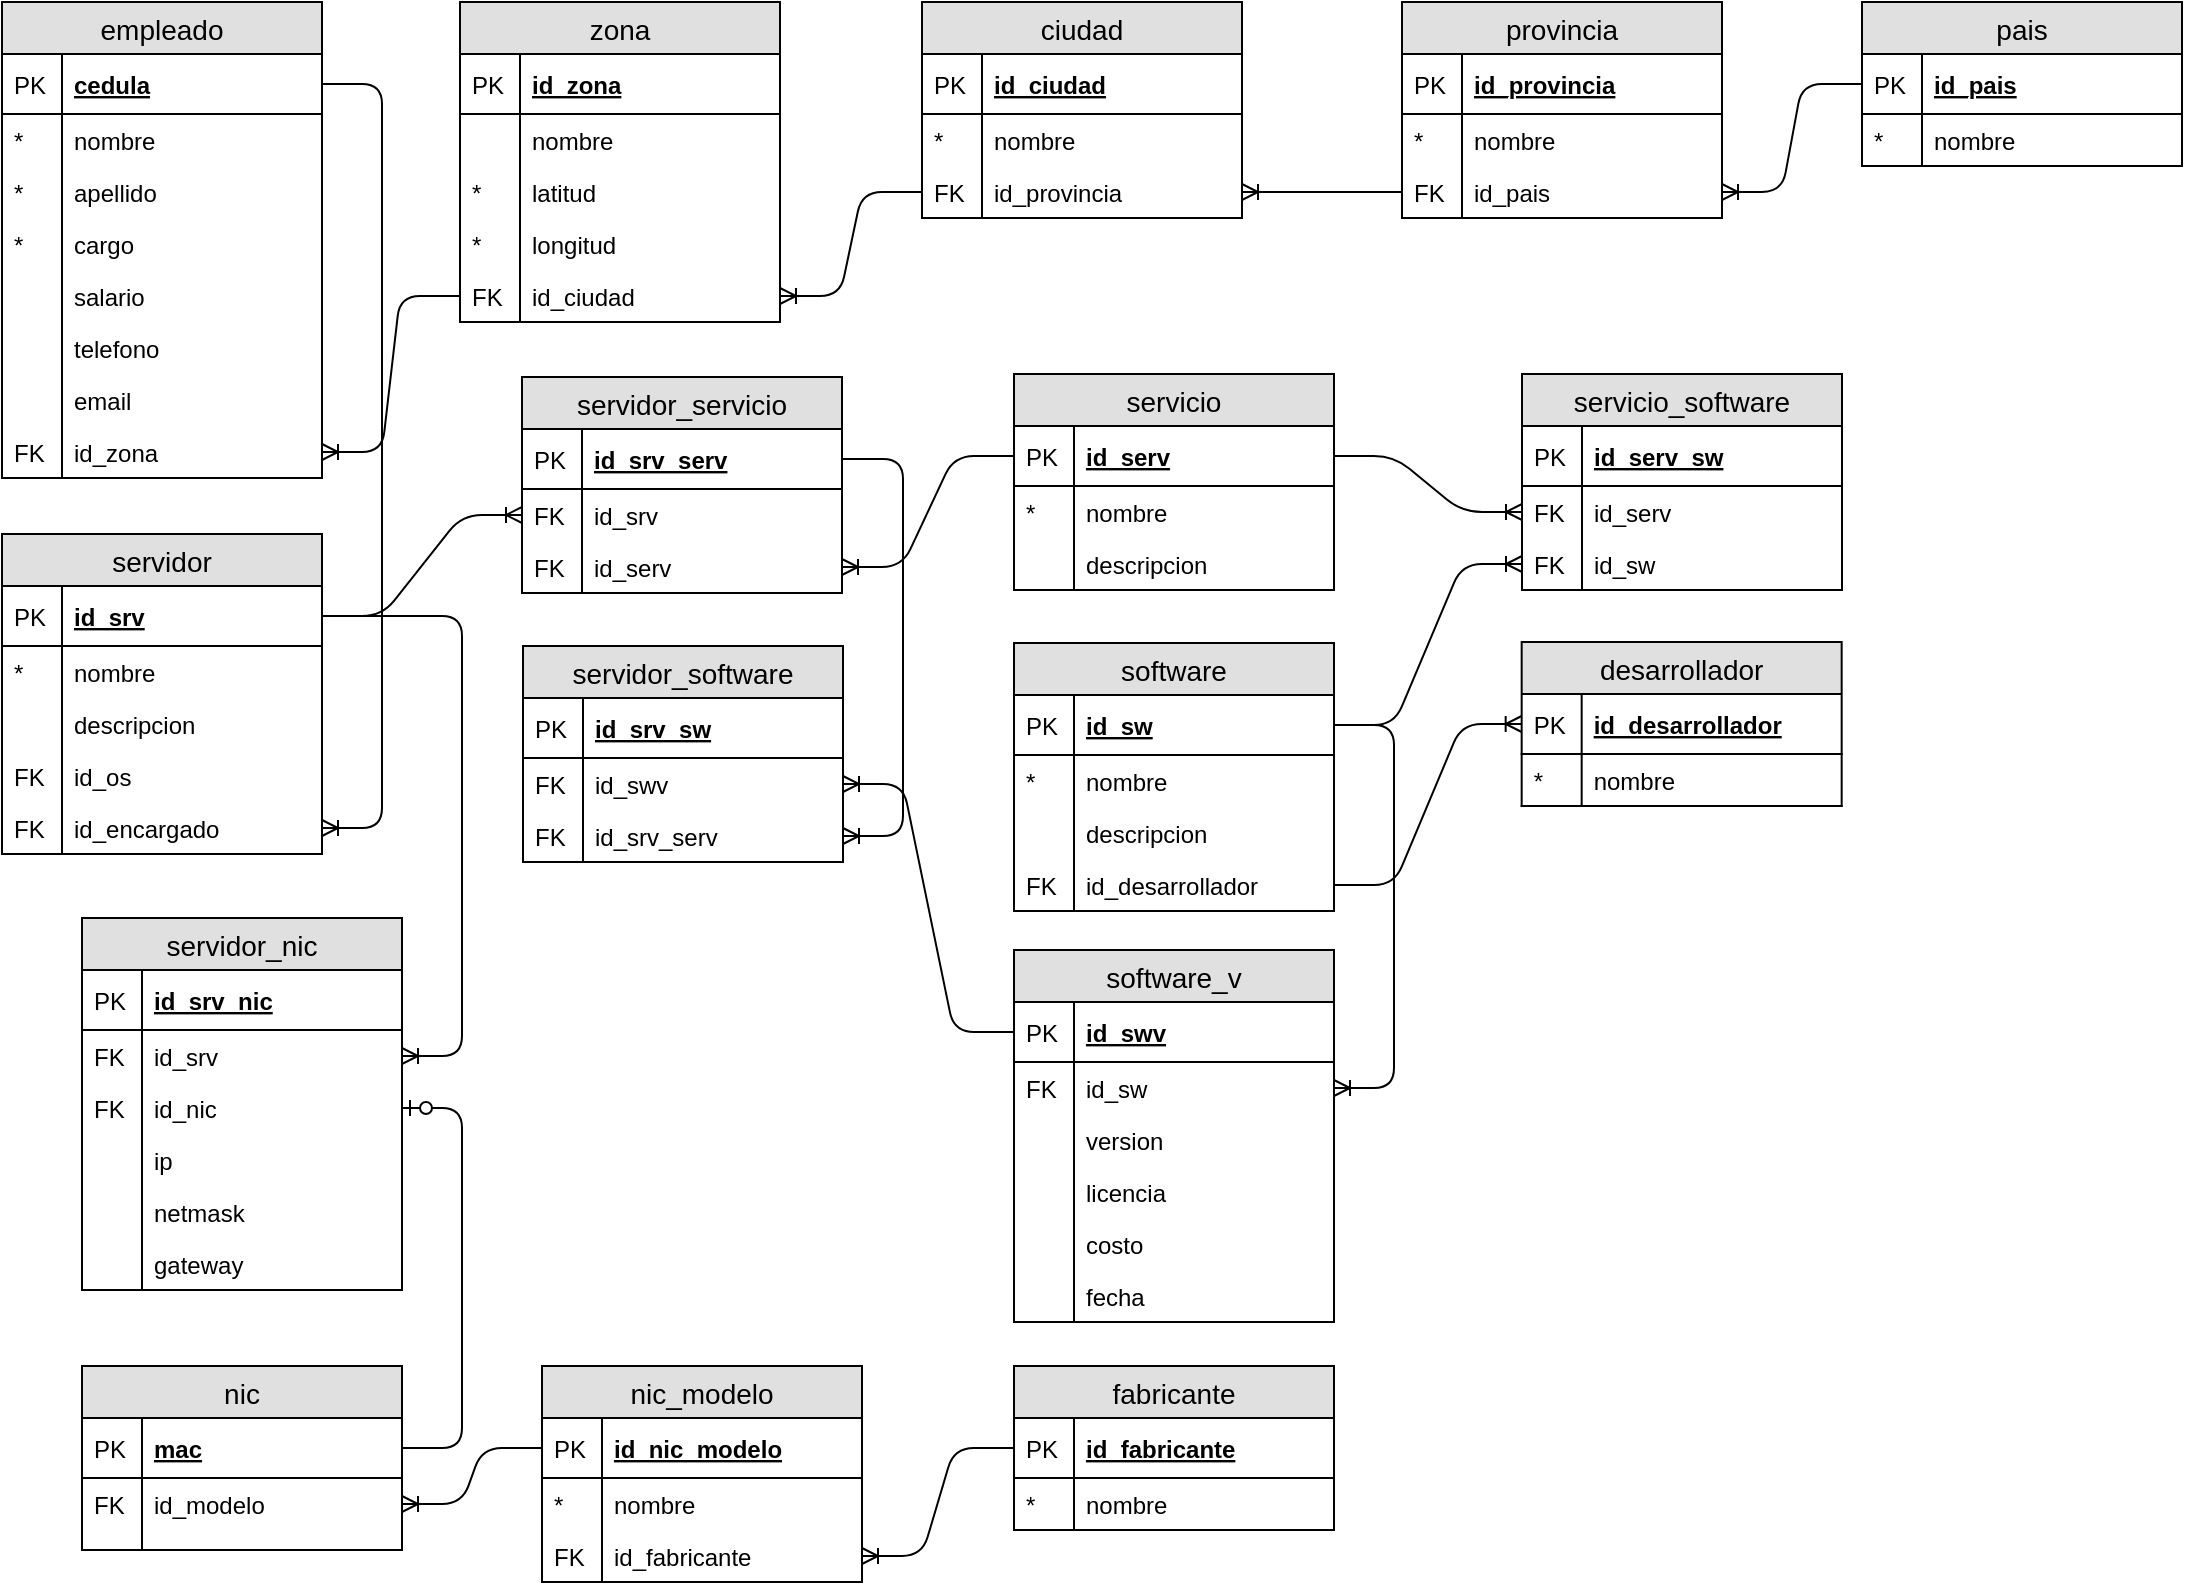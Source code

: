<mxfile version="11.1.4" type="device"><diagram id="bOvaEUz257MbcAcLLlfM" name="Page-1"><mxGraphModel dx="1185" dy="583" grid="1" gridSize="10" guides="1" tooltips="1" connect="1" arrows="1" fold="1" page="1" pageScale="1" pageWidth="850" pageHeight="1100" math="0" shadow="0"><root><mxCell id="0"/><mxCell id="1" parent="0"/><mxCell id="1N0pj-BwowtR921L6yn5-1" value="empleado" style="swimlane;fontStyle=0;childLayout=stackLayout;horizontal=1;startSize=26;fillColor=#e0e0e0;horizontalStack=0;resizeParent=1;resizeParentMax=0;resizeLast=0;collapsible=1;marginBottom=0;swimlaneFillColor=#ffffff;align=center;fontSize=14;" vertex="1" parent="1"><mxGeometry x="50" y="32" width="160" height="238" as="geometry"/></mxCell><mxCell id="1N0pj-BwowtR921L6yn5-2" value="cedula" style="shape=partialRectangle;top=0;left=0;right=0;bottom=1;align=left;verticalAlign=middle;fillColor=none;spacingLeft=34;spacingRight=4;overflow=hidden;rotatable=0;points=[[0,0.5],[1,0.5]];portConstraint=eastwest;dropTarget=0;fontStyle=5;fontSize=12;" vertex="1" parent="1N0pj-BwowtR921L6yn5-1"><mxGeometry y="26" width="160" height="30" as="geometry"/></mxCell><mxCell id="1N0pj-BwowtR921L6yn5-3" value="PK" style="shape=partialRectangle;top=0;left=0;bottom=0;fillColor=none;align=left;verticalAlign=middle;spacingLeft=4;spacingRight=4;overflow=hidden;rotatable=0;points=[];portConstraint=eastwest;part=1;fontSize=12;" vertex="1" connectable="0" parent="1N0pj-BwowtR921L6yn5-2"><mxGeometry width="30" height="30" as="geometry"/></mxCell><mxCell id="1N0pj-BwowtR921L6yn5-4" value="nombre" style="shape=partialRectangle;top=0;left=0;right=0;bottom=0;align=left;verticalAlign=top;fillColor=none;spacingLeft=34;spacingRight=4;overflow=hidden;rotatable=0;points=[[0,0.5],[1,0.5]];portConstraint=eastwest;dropTarget=0;fontSize=12;" vertex="1" parent="1N0pj-BwowtR921L6yn5-1"><mxGeometry y="56" width="160" height="26" as="geometry"/></mxCell><mxCell id="1N0pj-BwowtR921L6yn5-5" value="*" style="shape=partialRectangle;top=0;left=0;bottom=0;fillColor=none;align=left;verticalAlign=top;spacingLeft=4;spacingRight=4;overflow=hidden;rotatable=0;points=[];portConstraint=eastwest;part=1;fontSize=12;" vertex="1" connectable="0" parent="1N0pj-BwowtR921L6yn5-4"><mxGeometry width="30" height="26" as="geometry"/></mxCell><mxCell id="1N0pj-BwowtR921L6yn5-6" value="apellido" style="shape=partialRectangle;top=0;left=0;right=0;bottom=0;align=left;verticalAlign=top;fillColor=none;spacingLeft=34;spacingRight=4;overflow=hidden;rotatable=0;points=[[0,0.5],[1,0.5]];portConstraint=eastwest;dropTarget=0;fontSize=12;" vertex="1" parent="1N0pj-BwowtR921L6yn5-1"><mxGeometry y="82" width="160" height="26" as="geometry"/></mxCell><mxCell id="1N0pj-BwowtR921L6yn5-7" value="*" style="shape=partialRectangle;top=0;left=0;bottom=0;fillColor=none;align=left;verticalAlign=top;spacingLeft=4;spacingRight=4;overflow=hidden;rotatable=0;points=[];portConstraint=eastwest;part=1;fontSize=12;" vertex="1" connectable="0" parent="1N0pj-BwowtR921L6yn5-6"><mxGeometry width="30" height="26" as="geometry"/></mxCell><mxCell id="1N0pj-BwowtR921L6yn5-8" value="cargo" style="shape=partialRectangle;top=0;left=0;right=0;bottom=0;align=left;verticalAlign=top;fillColor=none;spacingLeft=34;spacingRight=4;overflow=hidden;rotatable=0;points=[[0,0.5],[1,0.5]];portConstraint=eastwest;dropTarget=0;fontSize=12;" vertex="1" parent="1N0pj-BwowtR921L6yn5-1"><mxGeometry y="108" width="160" height="26" as="geometry"/></mxCell><mxCell id="1N0pj-BwowtR921L6yn5-9" value="*" style="shape=partialRectangle;top=0;left=0;bottom=0;fillColor=none;align=left;verticalAlign=top;spacingLeft=4;spacingRight=4;overflow=hidden;rotatable=0;points=[];portConstraint=eastwest;part=1;fontSize=12;" vertex="1" connectable="0" parent="1N0pj-BwowtR921L6yn5-8"><mxGeometry width="30" height="26" as="geometry"/></mxCell><mxCell id="1N0pj-BwowtR921L6yn5-21" value="salario" style="shape=partialRectangle;top=0;left=0;right=0;bottom=0;align=left;verticalAlign=top;fillColor=none;spacingLeft=34;spacingRight=4;overflow=hidden;rotatable=0;points=[[0,0.5],[1,0.5]];portConstraint=eastwest;dropTarget=0;fontSize=12;" vertex="1" parent="1N0pj-BwowtR921L6yn5-1"><mxGeometry y="134" width="160" height="26" as="geometry"/></mxCell><mxCell id="1N0pj-BwowtR921L6yn5-22" value="" style="shape=partialRectangle;top=0;left=0;bottom=0;fillColor=none;align=left;verticalAlign=top;spacingLeft=4;spacingRight=4;overflow=hidden;rotatable=0;points=[];portConstraint=eastwest;part=1;fontSize=12;" vertex="1" connectable="0" parent="1N0pj-BwowtR921L6yn5-21"><mxGeometry width="30" height="26" as="geometry"/></mxCell><mxCell id="1N0pj-BwowtR921L6yn5-235" value="telefono" style="shape=partialRectangle;top=0;left=0;right=0;bottom=0;align=left;verticalAlign=top;fillColor=none;spacingLeft=34;spacingRight=4;overflow=hidden;rotatable=0;points=[[0,0.5],[1,0.5]];portConstraint=eastwest;dropTarget=0;fontSize=12;" vertex="1" parent="1N0pj-BwowtR921L6yn5-1"><mxGeometry y="160" width="160" height="26" as="geometry"/></mxCell><mxCell id="1N0pj-BwowtR921L6yn5-236" value="" style="shape=partialRectangle;top=0;left=0;bottom=0;fillColor=none;align=left;verticalAlign=top;spacingLeft=4;spacingRight=4;overflow=hidden;rotatable=0;points=[];portConstraint=eastwest;part=1;fontSize=12;" vertex="1" connectable="0" parent="1N0pj-BwowtR921L6yn5-235"><mxGeometry width="30" height="26" as="geometry"/></mxCell><mxCell id="1N0pj-BwowtR921L6yn5-233" value="email" style="shape=partialRectangle;top=0;left=0;right=0;bottom=0;align=left;verticalAlign=top;fillColor=none;spacingLeft=34;spacingRight=4;overflow=hidden;rotatable=0;points=[[0,0.5],[1,0.5]];portConstraint=eastwest;dropTarget=0;fontSize=12;" vertex="1" parent="1N0pj-BwowtR921L6yn5-1"><mxGeometry y="186" width="160" height="26" as="geometry"/></mxCell><mxCell id="1N0pj-BwowtR921L6yn5-234" value="" style="shape=partialRectangle;top=0;left=0;bottom=0;fillColor=none;align=left;verticalAlign=top;spacingLeft=4;spacingRight=4;overflow=hidden;rotatable=0;points=[];portConstraint=eastwest;part=1;fontSize=12;" vertex="1" connectable="0" parent="1N0pj-BwowtR921L6yn5-233"><mxGeometry width="30" height="26" as="geometry"/></mxCell><mxCell id="1N0pj-BwowtR921L6yn5-17" value="id_zona" style="shape=partialRectangle;top=0;left=0;right=0;bottom=1;align=left;verticalAlign=top;fillColor=none;spacingLeft=34;spacingRight=4;overflow=hidden;rotatable=0;points=[[0,0.5],[1,0.5]];portConstraint=eastwest;dropTarget=0;fontSize=12;" vertex="1" parent="1N0pj-BwowtR921L6yn5-1"><mxGeometry y="212" width="160" height="26" as="geometry"/></mxCell><mxCell id="1N0pj-BwowtR921L6yn5-18" value="FK" style="shape=partialRectangle;top=0;left=0;bottom=0;fillColor=none;align=left;verticalAlign=top;spacingLeft=4;spacingRight=4;overflow=hidden;rotatable=0;points=[];portConstraint=eastwest;part=1;fontSize=12;" vertex="1" connectable="0" parent="1N0pj-BwowtR921L6yn5-17"><mxGeometry width="30" height="26" as="geometry"/></mxCell><mxCell id="1N0pj-BwowtR921L6yn5-23" value="zona" style="swimlane;fontStyle=0;childLayout=stackLayout;horizontal=1;startSize=26;fillColor=#e0e0e0;horizontalStack=0;resizeParent=1;resizeParentMax=0;resizeLast=0;collapsible=1;marginBottom=0;swimlaneFillColor=#ffffff;align=center;fontSize=14;" vertex="1" parent="1"><mxGeometry x="279" y="32" width="160" height="160" as="geometry"/></mxCell><mxCell id="1N0pj-BwowtR921L6yn5-24" value="id_zona" style="shape=partialRectangle;top=0;left=0;right=0;bottom=1;align=left;verticalAlign=middle;fillColor=none;spacingLeft=34;spacingRight=4;overflow=hidden;rotatable=0;points=[[0,0.5],[1,0.5]];portConstraint=eastwest;dropTarget=0;fontStyle=5;fontSize=12;" vertex="1" parent="1N0pj-BwowtR921L6yn5-23"><mxGeometry y="26" width="160" height="30" as="geometry"/></mxCell><mxCell id="1N0pj-BwowtR921L6yn5-25" value="PK" style="shape=partialRectangle;top=0;left=0;bottom=0;fillColor=none;align=left;verticalAlign=middle;spacingLeft=4;spacingRight=4;overflow=hidden;rotatable=0;points=[];portConstraint=eastwest;part=1;fontSize=12;" vertex="1" connectable="0" parent="1N0pj-BwowtR921L6yn5-24"><mxGeometry width="30" height="30" as="geometry"/></mxCell><mxCell id="1N0pj-BwowtR921L6yn5-26" value="nombre" style="shape=partialRectangle;top=0;left=0;right=0;bottom=0;align=left;verticalAlign=top;fillColor=none;spacingLeft=34;spacingRight=4;overflow=hidden;rotatable=0;points=[[0,0.5],[1,0.5]];portConstraint=eastwest;dropTarget=0;fontSize=12;" vertex="1" parent="1N0pj-BwowtR921L6yn5-23"><mxGeometry y="56" width="160" height="26" as="geometry"/></mxCell><mxCell id="1N0pj-BwowtR921L6yn5-27" value="" style="shape=partialRectangle;top=0;left=0;bottom=0;fillColor=none;align=left;verticalAlign=top;spacingLeft=4;spacingRight=4;overflow=hidden;rotatable=0;points=[];portConstraint=eastwest;part=1;fontSize=12;" vertex="1" connectable="0" parent="1N0pj-BwowtR921L6yn5-26"><mxGeometry width="30" height="26" as="geometry"/></mxCell><mxCell id="1N0pj-BwowtR921L6yn5-28" value="latitud" style="shape=partialRectangle;top=0;left=0;right=0;bottom=0;align=left;verticalAlign=top;fillColor=none;spacingLeft=34;spacingRight=4;overflow=hidden;rotatable=0;points=[[0,0.5],[1,0.5]];portConstraint=eastwest;dropTarget=0;fontSize=12;" vertex="1" parent="1N0pj-BwowtR921L6yn5-23"><mxGeometry y="82" width="160" height="26" as="geometry"/></mxCell><mxCell id="1N0pj-BwowtR921L6yn5-29" value="*" style="shape=partialRectangle;top=0;left=0;bottom=0;fillColor=none;align=left;verticalAlign=top;spacingLeft=4;spacingRight=4;overflow=hidden;rotatable=0;points=[];portConstraint=eastwest;part=1;fontSize=12;" vertex="1" connectable="0" parent="1N0pj-BwowtR921L6yn5-28"><mxGeometry width="30" height="26" as="geometry"/></mxCell><mxCell id="1N0pj-BwowtR921L6yn5-30" value="longitud" style="shape=partialRectangle;top=0;left=0;right=0;bottom=0;align=left;verticalAlign=top;fillColor=none;spacingLeft=34;spacingRight=4;overflow=hidden;rotatable=0;points=[[0,0.5],[1,0.5]];portConstraint=eastwest;dropTarget=0;fontSize=12;" vertex="1" parent="1N0pj-BwowtR921L6yn5-23"><mxGeometry y="108" width="160" height="26" as="geometry"/></mxCell><mxCell id="1N0pj-BwowtR921L6yn5-31" value="*" style="shape=partialRectangle;top=0;left=0;bottom=0;fillColor=none;align=left;verticalAlign=top;spacingLeft=4;spacingRight=4;overflow=hidden;rotatable=0;points=[];portConstraint=eastwest;part=1;fontSize=12;" vertex="1" connectable="0" parent="1N0pj-BwowtR921L6yn5-30"><mxGeometry width="30" height="26" as="geometry"/></mxCell><mxCell id="1N0pj-BwowtR921L6yn5-34" value="id_ciudad" style="shape=partialRectangle;top=0;left=0;right=0;bottom=1;align=left;verticalAlign=top;fillColor=none;spacingLeft=34;spacingRight=4;overflow=hidden;rotatable=0;points=[[0,0.5],[1,0.5]];portConstraint=eastwest;dropTarget=0;fontSize=12;" vertex="1" parent="1N0pj-BwowtR921L6yn5-23"><mxGeometry y="134" width="160" height="26" as="geometry"/></mxCell><mxCell id="1N0pj-BwowtR921L6yn5-35" value="FK" style="shape=partialRectangle;top=0;left=0;bottom=0;fillColor=none;align=left;verticalAlign=top;spacingLeft=4;spacingRight=4;overflow=hidden;rotatable=0;points=[];portConstraint=eastwest;part=1;fontSize=12;" vertex="1" connectable="0" parent="1N0pj-BwowtR921L6yn5-34"><mxGeometry width="30" height="26" as="geometry"/></mxCell><mxCell id="1N0pj-BwowtR921L6yn5-36" value="ciudad" style="swimlane;fontStyle=0;childLayout=stackLayout;horizontal=1;startSize=26;fillColor=#e0e0e0;horizontalStack=0;resizeParent=1;resizeParentMax=0;resizeLast=0;collapsible=1;marginBottom=0;swimlaneFillColor=#ffffff;align=center;fontSize=14;" vertex="1" parent="1"><mxGeometry x="510" y="32" width="160" height="108" as="geometry"/></mxCell><mxCell id="1N0pj-BwowtR921L6yn5-37" value="id_ciudad" style="shape=partialRectangle;top=0;left=0;right=0;bottom=1;align=left;verticalAlign=middle;fillColor=none;spacingLeft=34;spacingRight=4;overflow=hidden;rotatable=0;points=[[0,0.5],[1,0.5]];portConstraint=eastwest;dropTarget=0;fontStyle=5;fontSize=12;" vertex="1" parent="1N0pj-BwowtR921L6yn5-36"><mxGeometry y="26" width="160" height="30" as="geometry"/></mxCell><mxCell id="1N0pj-BwowtR921L6yn5-38" value="PK" style="shape=partialRectangle;top=0;left=0;bottom=0;fillColor=none;align=left;verticalAlign=middle;spacingLeft=4;spacingRight=4;overflow=hidden;rotatable=0;points=[];portConstraint=eastwest;part=1;fontSize=12;" vertex="1" connectable="0" parent="1N0pj-BwowtR921L6yn5-37"><mxGeometry width="30" height="30" as="geometry"/></mxCell><mxCell id="1N0pj-BwowtR921L6yn5-39" value="nombre" style="shape=partialRectangle;top=0;left=0;right=0;bottom=0;align=left;verticalAlign=top;fillColor=none;spacingLeft=34;spacingRight=4;overflow=hidden;rotatable=0;points=[[0,0.5],[1,0.5]];portConstraint=eastwest;dropTarget=0;fontSize=12;" vertex="1" parent="1N0pj-BwowtR921L6yn5-36"><mxGeometry y="56" width="160" height="26" as="geometry"/></mxCell><mxCell id="1N0pj-BwowtR921L6yn5-40" value="*" style="shape=partialRectangle;top=0;left=0;bottom=0;fillColor=none;align=left;verticalAlign=top;spacingLeft=4;spacingRight=4;overflow=hidden;rotatable=0;points=[];portConstraint=eastwest;part=1;fontSize=12;" vertex="1" connectable="0" parent="1N0pj-BwowtR921L6yn5-39"><mxGeometry width="30" height="26" as="geometry"/></mxCell><mxCell id="1N0pj-BwowtR921L6yn5-45" value="id_provincia" style="shape=partialRectangle;top=0;left=0;right=0;bottom=1;align=left;verticalAlign=top;fillColor=none;spacingLeft=34;spacingRight=4;overflow=hidden;rotatable=0;points=[[0,0.5],[1,0.5]];portConstraint=eastwest;dropTarget=0;fontSize=12;" vertex="1" parent="1N0pj-BwowtR921L6yn5-36"><mxGeometry y="82" width="160" height="26" as="geometry"/></mxCell><mxCell id="1N0pj-BwowtR921L6yn5-46" value="FK" style="shape=partialRectangle;top=0;left=0;bottom=0;fillColor=none;align=left;verticalAlign=top;spacingLeft=4;spacingRight=4;overflow=hidden;rotatable=0;points=[];portConstraint=eastwest;part=1;fontSize=12;" vertex="1" connectable="0" parent="1N0pj-BwowtR921L6yn5-45"><mxGeometry width="30" height="26" as="geometry"/></mxCell><mxCell id="1N0pj-BwowtR921L6yn5-47" value="provincia" style="swimlane;fontStyle=0;childLayout=stackLayout;horizontal=1;startSize=26;fillColor=#e0e0e0;horizontalStack=0;resizeParent=1;resizeParentMax=0;resizeLast=0;collapsible=1;marginBottom=0;swimlaneFillColor=#ffffff;align=center;fontSize=14;" vertex="1" parent="1"><mxGeometry x="750" y="32" width="160" height="108" as="geometry"/></mxCell><mxCell id="1N0pj-BwowtR921L6yn5-48" value="id_provincia" style="shape=partialRectangle;top=0;left=0;right=0;bottom=1;align=left;verticalAlign=middle;fillColor=none;spacingLeft=34;spacingRight=4;overflow=hidden;rotatable=0;points=[[0,0.5],[1,0.5]];portConstraint=eastwest;dropTarget=0;fontStyle=5;fontSize=12;" vertex="1" parent="1N0pj-BwowtR921L6yn5-47"><mxGeometry y="26" width="160" height="30" as="geometry"/></mxCell><mxCell id="1N0pj-BwowtR921L6yn5-49" value="PK" style="shape=partialRectangle;top=0;left=0;bottom=0;fillColor=none;align=left;verticalAlign=middle;spacingLeft=4;spacingRight=4;overflow=hidden;rotatable=0;points=[];portConstraint=eastwest;part=1;fontSize=12;" vertex="1" connectable="0" parent="1N0pj-BwowtR921L6yn5-48"><mxGeometry width="30" height="30" as="geometry"/></mxCell><mxCell id="1N0pj-BwowtR921L6yn5-50" value="nombre" style="shape=partialRectangle;top=0;left=0;right=0;bottom=0;align=left;verticalAlign=top;fillColor=none;spacingLeft=34;spacingRight=4;overflow=hidden;rotatable=0;points=[[0,0.5],[1,0.5]];portConstraint=eastwest;dropTarget=0;fontSize=12;" vertex="1" parent="1N0pj-BwowtR921L6yn5-47"><mxGeometry y="56" width="160" height="26" as="geometry"/></mxCell><mxCell id="1N0pj-BwowtR921L6yn5-51" value="*" style="shape=partialRectangle;top=0;left=0;bottom=0;fillColor=none;align=left;verticalAlign=top;spacingLeft=4;spacingRight=4;overflow=hidden;rotatable=0;points=[];portConstraint=eastwest;part=1;fontSize=12;" vertex="1" connectable="0" parent="1N0pj-BwowtR921L6yn5-50"><mxGeometry width="30" height="26" as="geometry"/></mxCell><mxCell id="1N0pj-BwowtR921L6yn5-52" value="id_pais" style="shape=partialRectangle;top=0;left=0;right=0;bottom=1;align=left;verticalAlign=top;fillColor=none;spacingLeft=34;spacingRight=4;overflow=hidden;rotatable=0;points=[[0,0.5],[1,0.5]];portConstraint=eastwest;dropTarget=0;fontSize=12;" vertex="1" parent="1N0pj-BwowtR921L6yn5-47"><mxGeometry y="82" width="160" height="26" as="geometry"/></mxCell><mxCell id="1N0pj-BwowtR921L6yn5-53" value="FK" style="shape=partialRectangle;top=0;left=0;bottom=0;fillColor=none;align=left;verticalAlign=top;spacingLeft=4;spacingRight=4;overflow=hidden;rotatable=0;points=[];portConstraint=eastwest;part=1;fontSize=12;" vertex="1" connectable="0" parent="1N0pj-BwowtR921L6yn5-52"><mxGeometry width="30" height="26" as="geometry"/></mxCell><mxCell id="1N0pj-BwowtR921L6yn5-54" value="pais" style="swimlane;fontStyle=0;childLayout=stackLayout;horizontal=1;startSize=26;fillColor=#e0e0e0;horizontalStack=0;resizeParent=1;resizeParentMax=0;resizeLast=0;collapsible=1;marginBottom=0;swimlaneFillColor=#ffffff;align=center;fontSize=14;" vertex="1" parent="1"><mxGeometry x="980" y="32" width="160" height="82" as="geometry"/></mxCell><mxCell id="1N0pj-BwowtR921L6yn5-55" value="id_pais" style="shape=partialRectangle;top=0;left=0;right=0;bottom=1;align=left;verticalAlign=middle;fillColor=none;spacingLeft=34;spacingRight=4;overflow=hidden;rotatable=0;points=[[0,0.5],[1,0.5]];portConstraint=eastwest;dropTarget=0;fontStyle=5;fontSize=12;" vertex="1" parent="1N0pj-BwowtR921L6yn5-54"><mxGeometry y="26" width="160" height="30" as="geometry"/></mxCell><mxCell id="1N0pj-BwowtR921L6yn5-56" value="PK" style="shape=partialRectangle;top=0;left=0;bottom=0;fillColor=none;align=left;verticalAlign=middle;spacingLeft=4;spacingRight=4;overflow=hidden;rotatable=0;points=[];portConstraint=eastwest;part=1;fontSize=12;" vertex="1" connectable="0" parent="1N0pj-BwowtR921L6yn5-55"><mxGeometry width="30" height="30" as="geometry"/></mxCell><mxCell id="1N0pj-BwowtR921L6yn5-57" value="nombre" style="shape=partialRectangle;top=0;left=0;right=0;bottom=0;align=left;verticalAlign=top;fillColor=none;spacingLeft=34;spacingRight=4;overflow=hidden;rotatable=0;points=[[0,0.5],[1,0.5]];portConstraint=eastwest;dropTarget=0;fontSize=12;" vertex="1" parent="1N0pj-BwowtR921L6yn5-54"><mxGeometry y="56" width="160" height="26" as="geometry"/></mxCell><mxCell id="1N0pj-BwowtR921L6yn5-58" value="*" style="shape=partialRectangle;top=0;left=0;bottom=0;fillColor=none;align=left;verticalAlign=top;spacingLeft=4;spacingRight=4;overflow=hidden;rotatable=0;points=[];portConstraint=eastwest;part=1;fontSize=12;" vertex="1" connectable="0" parent="1N0pj-BwowtR921L6yn5-57"><mxGeometry width="30" height="26" as="geometry"/></mxCell><mxCell id="1N0pj-BwowtR921L6yn5-61" value="servidor" style="swimlane;fontStyle=0;childLayout=stackLayout;horizontal=1;startSize=26;fillColor=#e0e0e0;horizontalStack=0;resizeParent=1;resizeParentMax=0;resizeLast=0;collapsible=1;marginBottom=0;swimlaneFillColor=#ffffff;align=center;fontSize=14;" vertex="1" parent="1"><mxGeometry x="50" y="298" width="160" height="160" as="geometry"/></mxCell><mxCell id="1N0pj-BwowtR921L6yn5-62" value="id_srv" style="shape=partialRectangle;top=0;left=0;right=0;bottom=1;align=left;verticalAlign=middle;fillColor=none;spacingLeft=34;spacingRight=4;overflow=hidden;rotatable=0;points=[[0,0.5],[1,0.5]];portConstraint=eastwest;dropTarget=0;fontStyle=5;fontSize=12;" vertex="1" parent="1N0pj-BwowtR921L6yn5-61"><mxGeometry y="26" width="160" height="30" as="geometry"/></mxCell><mxCell id="1N0pj-BwowtR921L6yn5-63" value="PK" style="shape=partialRectangle;top=0;left=0;bottom=0;fillColor=none;align=left;verticalAlign=middle;spacingLeft=4;spacingRight=4;overflow=hidden;rotatable=0;points=[];portConstraint=eastwest;part=1;fontSize=12;" vertex="1" connectable="0" parent="1N0pj-BwowtR921L6yn5-62"><mxGeometry width="30" height="30" as="geometry"/></mxCell><mxCell id="1N0pj-BwowtR921L6yn5-64" value="nombre" style="shape=partialRectangle;top=0;left=0;right=0;bottom=0;align=left;verticalAlign=top;fillColor=none;spacingLeft=34;spacingRight=4;overflow=hidden;rotatable=0;points=[[0,0.5],[1,0.5]];portConstraint=eastwest;dropTarget=0;fontSize=12;" vertex="1" parent="1N0pj-BwowtR921L6yn5-61"><mxGeometry y="56" width="160" height="26" as="geometry"/></mxCell><mxCell id="1N0pj-BwowtR921L6yn5-65" value="*" style="shape=partialRectangle;top=0;left=0;bottom=0;fillColor=none;align=left;verticalAlign=top;spacingLeft=4;spacingRight=4;overflow=hidden;rotatable=0;points=[];portConstraint=eastwest;part=1;fontSize=12;" vertex="1" connectable="0" parent="1N0pj-BwowtR921L6yn5-64"><mxGeometry width="30" height="26" as="geometry"/></mxCell><mxCell id="1N0pj-BwowtR921L6yn5-66" value="descripcion" style="shape=partialRectangle;top=0;left=0;right=0;bottom=0;align=left;verticalAlign=top;fillColor=none;spacingLeft=34;spacingRight=4;overflow=hidden;rotatable=0;points=[[0,0.5],[1,0.5]];portConstraint=eastwest;dropTarget=0;fontSize=12;" vertex="1" parent="1N0pj-BwowtR921L6yn5-61"><mxGeometry y="82" width="160" height="26" as="geometry"/></mxCell><mxCell id="1N0pj-BwowtR921L6yn5-67" value="" style="shape=partialRectangle;top=0;left=0;bottom=0;fillColor=none;align=left;verticalAlign=top;spacingLeft=4;spacingRight=4;overflow=hidden;rotatable=0;points=[];portConstraint=eastwest;part=1;fontSize=12;" vertex="1" connectable="0" parent="1N0pj-BwowtR921L6yn5-66"><mxGeometry width="30" height="26" as="geometry"/></mxCell><mxCell id="1N0pj-BwowtR921L6yn5-68" value="id_os" style="shape=partialRectangle;top=0;left=0;right=0;bottom=0;align=left;verticalAlign=top;fillColor=none;spacingLeft=34;spacingRight=4;overflow=hidden;rotatable=0;points=[[0,0.5],[1,0.5]];portConstraint=eastwest;dropTarget=0;fontSize=12;" vertex="1" parent="1N0pj-BwowtR921L6yn5-61"><mxGeometry y="108" width="160" height="26" as="geometry"/></mxCell><mxCell id="1N0pj-BwowtR921L6yn5-69" value="FK" style="shape=partialRectangle;top=0;left=0;bottom=0;fillColor=none;align=left;verticalAlign=top;spacingLeft=4;spacingRight=4;overflow=hidden;rotatable=0;points=[];portConstraint=eastwest;part=1;fontSize=12;" vertex="1" connectable="0" parent="1N0pj-BwowtR921L6yn5-68"><mxGeometry width="30" height="26" as="geometry"/></mxCell><mxCell id="1N0pj-BwowtR921L6yn5-72" value="id_encargado" style="shape=partialRectangle;top=0;left=0;right=0;bottom=1;align=left;verticalAlign=top;fillColor=none;spacingLeft=34;spacingRight=4;overflow=hidden;rotatable=0;points=[[0,0.5],[1,0.5]];portConstraint=eastwest;dropTarget=0;fontSize=12;" vertex="1" parent="1N0pj-BwowtR921L6yn5-61"><mxGeometry y="134" width="160" height="26" as="geometry"/></mxCell><mxCell id="1N0pj-BwowtR921L6yn5-73" value="FK" style="shape=partialRectangle;top=0;left=0;bottom=0;fillColor=none;align=left;verticalAlign=top;spacingLeft=4;spacingRight=4;overflow=hidden;rotatable=0;points=[];portConstraint=eastwest;part=1;fontSize=12;" vertex="1" connectable="0" parent="1N0pj-BwowtR921L6yn5-72"><mxGeometry width="30" height="26" as="geometry"/></mxCell><mxCell id="1N0pj-BwowtR921L6yn5-74" value="servidor_servicio" style="swimlane;fontStyle=0;childLayout=stackLayout;horizontal=1;startSize=26;fillColor=#e0e0e0;horizontalStack=0;resizeParent=1;resizeParentMax=0;resizeLast=0;collapsible=1;marginBottom=0;swimlaneFillColor=#ffffff;align=center;fontSize=14;" vertex="1" parent="1"><mxGeometry x="310" y="219.5" width="160" height="108" as="geometry"/></mxCell><mxCell id="1N0pj-BwowtR921L6yn5-75" value="id_srv_serv" style="shape=partialRectangle;top=0;left=0;right=0;bottom=1;align=left;verticalAlign=middle;fillColor=none;spacingLeft=34;spacingRight=4;overflow=hidden;rotatable=0;points=[[0,0.5],[1,0.5]];portConstraint=eastwest;dropTarget=0;fontStyle=5;fontSize=12;" vertex="1" parent="1N0pj-BwowtR921L6yn5-74"><mxGeometry y="26" width="160" height="30" as="geometry"/></mxCell><mxCell id="1N0pj-BwowtR921L6yn5-76" value="PK" style="shape=partialRectangle;top=0;left=0;bottom=0;fillColor=none;align=left;verticalAlign=middle;spacingLeft=4;spacingRight=4;overflow=hidden;rotatable=0;points=[];portConstraint=eastwest;part=1;fontSize=12;" vertex="1" connectable="0" parent="1N0pj-BwowtR921L6yn5-75"><mxGeometry width="30" height="30" as="geometry"/></mxCell><mxCell id="1N0pj-BwowtR921L6yn5-81" value="id_srv" style="shape=partialRectangle;top=0;left=0;right=0;bottom=0;align=left;verticalAlign=top;fillColor=none;spacingLeft=34;spacingRight=4;overflow=hidden;rotatable=0;points=[[0,0.5],[1,0.5]];portConstraint=eastwest;dropTarget=0;fontSize=12;" vertex="1" parent="1N0pj-BwowtR921L6yn5-74"><mxGeometry y="56" width="160" height="26" as="geometry"/></mxCell><mxCell id="1N0pj-BwowtR921L6yn5-82" value="FK" style="shape=partialRectangle;top=0;left=0;bottom=0;fillColor=none;align=left;verticalAlign=top;spacingLeft=4;spacingRight=4;overflow=hidden;rotatable=0;points=[];portConstraint=eastwest;part=1;fontSize=12;" vertex="1" connectable="0" parent="1N0pj-BwowtR921L6yn5-81"><mxGeometry width="30" height="26" as="geometry"/></mxCell><mxCell id="1N0pj-BwowtR921L6yn5-83" value="id_serv" style="shape=partialRectangle;top=0;left=0;right=0;bottom=1;align=left;verticalAlign=top;fillColor=none;spacingLeft=34;spacingRight=4;overflow=hidden;rotatable=0;points=[[0,0.5],[1,0.5]];portConstraint=eastwest;dropTarget=0;fontSize=12;" vertex="1" parent="1N0pj-BwowtR921L6yn5-74"><mxGeometry y="82" width="160" height="26" as="geometry"/></mxCell><mxCell id="1N0pj-BwowtR921L6yn5-84" value="FK" style="shape=partialRectangle;top=0;left=0;bottom=0;fillColor=none;align=left;verticalAlign=top;spacingLeft=4;spacingRight=4;overflow=hidden;rotatable=0;points=[];portConstraint=eastwest;part=1;fontSize=12;" vertex="1" connectable="0" parent="1N0pj-BwowtR921L6yn5-83"><mxGeometry width="30" height="26" as="geometry"/></mxCell><mxCell id="1N0pj-BwowtR921L6yn5-85" value="servicio" style="swimlane;fontStyle=0;childLayout=stackLayout;horizontal=1;startSize=26;fillColor=#e0e0e0;horizontalStack=0;resizeParent=1;resizeParentMax=0;resizeLast=0;collapsible=1;marginBottom=0;swimlaneFillColor=#ffffff;align=center;fontSize=14;" vertex="1" parent="1"><mxGeometry x="556" y="218" width="160" height="108" as="geometry"/></mxCell><mxCell id="1N0pj-BwowtR921L6yn5-86" value="id_serv" style="shape=partialRectangle;top=0;left=0;right=0;bottom=1;align=left;verticalAlign=middle;fillColor=none;spacingLeft=34;spacingRight=4;overflow=hidden;rotatable=0;points=[[0,0.5],[1,0.5]];portConstraint=eastwest;dropTarget=0;fontStyle=5;fontSize=12;" vertex="1" parent="1N0pj-BwowtR921L6yn5-85"><mxGeometry y="26" width="160" height="30" as="geometry"/></mxCell><mxCell id="1N0pj-BwowtR921L6yn5-87" value="PK" style="shape=partialRectangle;top=0;left=0;bottom=0;fillColor=none;align=left;verticalAlign=middle;spacingLeft=4;spacingRight=4;overflow=hidden;rotatable=0;points=[];portConstraint=eastwest;part=1;fontSize=12;" vertex="1" connectable="0" parent="1N0pj-BwowtR921L6yn5-86"><mxGeometry width="30" height="30" as="geometry"/></mxCell><mxCell id="1N0pj-BwowtR921L6yn5-88" value="nombre" style="shape=partialRectangle;top=0;left=0;right=0;bottom=0;align=left;verticalAlign=top;fillColor=none;spacingLeft=34;spacingRight=4;overflow=hidden;rotatable=0;points=[[0,0.5],[1,0.5]];portConstraint=eastwest;dropTarget=0;fontSize=12;" vertex="1" parent="1N0pj-BwowtR921L6yn5-85"><mxGeometry y="56" width="160" height="26" as="geometry"/></mxCell><mxCell id="1N0pj-BwowtR921L6yn5-89" value="*" style="shape=partialRectangle;top=0;left=0;bottom=0;fillColor=none;align=left;verticalAlign=top;spacingLeft=4;spacingRight=4;overflow=hidden;rotatable=0;points=[];portConstraint=eastwest;part=1;fontSize=12;" vertex="1" connectable="0" parent="1N0pj-BwowtR921L6yn5-88"><mxGeometry width="30" height="26" as="geometry"/></mxCell><mxCell id="1N0pj-BwowtR921L6yn5-90" value="descripcion" style="shape=partialRectangle;top=0;left=0;right=0;bottom=1;align=left;verticalAlign=top;fillColor=none;spacingLeft=34;spacingRight=4;overflow=hidden;rotatable=0;points=[[0,0.5],[1,0.5]];portConstraint=eastwest;dropTarget=0;fontSize=12;" vertex="1" parent="1N0pj-BwowtR921L6yn5-85"><mxGeometry y="82" width="160" height="26" as="geometry"/></mxCell><mxCell id="1N0pj-BwowtR921L6yn5-91" value="" style="shape=partialRectangle;top=0;left=0;bottom=0;fillColor=none;align=left;verticalAlign=top;spacingLeft=4;spacingRight=4;overflow=hidden;rotatable=0;points=[];portConstraint=eastwest;part=1;fontSize=12;" vertex="1" connectable="0" parent="1N0pj-BwowtR921L6yn5-90"><mxGeometry width="30" height="26" as="geometry"/></mxCell><mxCell id="1N0pj-BwowtR921L6yn5-92" value="servidor_software" style="swimlane;fontStyle=0;childLayout=stackLayout;horizontal=1;startSize=26;fillColor=#e0e0e0;horizontalStack=0;resizeParent=1;resizeParentMax=0;resizeLast=0;collapsible=1;marginBottom=0;swimlaneFillColor=#ffffff;align=center;fontSize=14;" vertex="1" parent="1"><mxGeometry x="310.5" y="354" width="160" height="108" as="geometry"/></mxCell><mxCell id="1N0pj-BwowtR921L6yn5-93" value="id_srv_sw" style="shape=partialRectangle;top=0;left=0;right=0;bottom=1;align=left;verticalAlign=middle;fillColor=none;spacingLeft=34;spacingRight=4;overflow=hidden;rotatable=0;points=[[0,0.5],[1,0.5]];portConstraint=eastwest;dropTarget=0;fontStyle=5;fontSize=12;" vertex="1" parent="1N0pj-BwowtR921L6yn5-92"><mxGeometry y="26" width="160" height="30" as="geometry"/></mxCell><mxCell id="1N0pj-BwowtR921L6yn5-94" value="PK" style="shape=partialRectangle;top=0;left=0;bottom=0;fillColor=none;align=left;verticalAlign=middle;spacingLeft=4;spacingRight=4;overflow=hidden;rotatable=0;points=[];portConstraint=eastwest;part=1;fontSize=12;" vertex="1" connectable="0" parent="1N0pj-BwowtR921L6yn5-93"><mxGeometry width="30" height="30" as="geometry"/></mxCell><mxCell id="1N0pj-BwowtR921L6yn5-95" value="id_swv" style="shape=partialRectangle;top=0;left=0;right=0;bottom=0;align=left;verticalAlign=top;fillColor=none;spacingLeft=34;spacingRight=4;overflow=hidden;rotatable=0;points=[[0,0.5],[1,0.5]];portConstraint=eastwest;dropTarget=0;fontSize=12;" vertex="1" parent="1N0pj-BwowtR921L6yn5-92"><mxGeometry y="56" width="160" height="26" as="geometry"/></mxCell><mxCell id="1N0pj-BwowtR921L6yn5-96" value="FK" style="shape=partialRectangle;top=0;left=0;bottom=0;fillColor=none;align=left;verticalAlign=top;spacingLeft=4;spacingRight=4;overflow=hidden;rotatable=0;points=[];portConstraint=eastwest;part=1;fontSize=12;" vertex="1" connectable="0" parent="1N0pj-BwowtR921L6yn5-95"><mxGeometry width="30" height="26" as="geometry"/></mxCell><mxCell id="1N0pj-BwowtR921L6yn5-101" value="id_srv_serv" style="shape=partialRectangle;top=0;left=0;right=0;bottom=1;align=left;verticalAlign=top;fillColor=none;spacingLeft=34;spacingRight=4;overflow=hidden;rotatable=0;points=[[0,0.5],[1,0.5]];portConstraint=eastwest;dropTarget=0;fontSize=12;" vertex="1" parent="1N0pj-BwowtR921L6yn5-92"><mxGeometry y="82" width="160" height="26" as="geometry"/></mxCell><mxCell id="1N0pj-BwowtR921L6yn5-102" value="FK" style="shape=partialRectangle;top=0;left=0;bottom=0;fillColor=none;align=left;verticalAlign=top;spacingLeft=4;spacingRight=4;overflow=hidden;rotatable=0;points=[];portConstraint=eastwest;part=1;fontSize=12;" vertex="1" connectable="0" parent="1N0pj-BwowtR921L6yn5-101"><mxGeometry width="30" height="26" as="geometry"/></mxCell><mxCell id="1N0pj-BwowtR921L6yn5-103" value="software" style="swimlane;fontStyle=0;childLayout=stackLayout;horizontal=1;startSize=26;fillColor=#e0e0e0;horizontalStack=0;resizeParent=1;resizeParentMax=0;resizeLast=0;collapsible=1;marginBottom=0;swimlaneFillColor=#ffffff;align=center;fontSize=14;" vertex="1" parent="1"><mxGeometry x="556" y="352.5" width="160" height="134" as="geometry"/></mxCell><mxCell id="1N0pj-BwowtR921L6yn5-104" value="id_sw" style="shape=partialRectangle;top=0;left=0;right=0;bottom=1;align=left;verticalAlign=middle;fillColor=none;spacingLeft=34;spacingRight=4;overflow=hidden;rotatable=0;points=[[0,0.5],[1,0.5]];portConstraint=eastwest;dropTarget=0;fontStyle=5;fontSize=12;" vertex="1" parent="1N0pj-BwowtR921L6yn5-103"><mxGeometry y="26" width="160" height="30" as="geometry"/></mxCell><mxCell id="1N0pj-BwowtR921L6yn5-105" value="PK" style="shape=partialRectangle;top=0;left=0;bottom=0;fillColor=none;align=left;verticalAlign=middle;spacingLeft=4;spacingRight=4;overflow=hidden;rotatable=0;points=[];portConstraint=eastwest;part=1;fontSize=12;" vertex="1" connectable="0" parent="1N0pj-BwowtR921L6yn5-104"><mxGeometry width="30" height="30" as="geometry"/></mxCell><mxCell id="1N0pj-BwowtR921L6yn5-106" value="nombre" style="shape=partialRectangle;top=0;left=0;right=0;bottom=0;align=left;verticalAlign=top;fillColor=none;spacingLeft=34;spacingRight=4;overflow=hidden;rotatable=0;points=[[0,0.5],[1,0.5]];portConstraint=eastwest;dropTarget=0;fontSize=12;" vertex="1" parent="1N0pj-BwowtR921L6yn5-103"><mxGeometry y="56" width="160" height="26" as="geometry"/></mxCell><mxCell id="1N0pj-BwowtR921L6yn5-107" value="*" style="shape=partialRectangle;top=0;left=0;bottom=0;fillColor=none;align=left;verticalAlign=top;spacingLeft=4;spacingRight=4;overflow=hidden;rotatable=0;points=[];portConstraint=eastwest;part=1;fontSize=12;" vertex="1" connectable="0" parent="1N0pj-BwowtR921L6yn5-106"><mxGeometry width="30" height="26" as="geometry"/></mxCell><mxCell id="1N0pj-BwowtR921L6yn5-120" value="descripcion" style="shape=partialRectangle;top=0;left=0;right=0;bottom=0;align=left;verticalAlign=top;fillColor=none;spacingLeft=34;spacingRight=4;overflow=hidden;rotatable=0;points=[[0,0.5],[1,0.5]];portConstraint=eastwest;dropTarget=0;fontSize=12;" vertex="1" parent="1N0pj-BwowtR921L6yn5-103"><mxGeometry y="82" width="160" height="26" as="geometry"/></mxCell><mxCell id="1N0pj-BwowtR921L6yn5-121" value="" style="shape=partialRectangle;top=0;left=0;bottom=0;fillColor=none;align=left;verticalAlign=top;spacingLeft=4;spacingRight=4;overflow=hidden;rotatable=0;points=[];portConstraint=eastwest;part=1;fontSize=12;" vertex="1" connectable="0" parent="1N0pj-BwowtR921L6yn5-120"><mxGeometry width="30" height="26" as="geometry"/></mxCell><mxCell id="1N0pj-BwowtR921L6yn5-108" value="id_desarrollador" style="shape=partialRectangle;top=0;left=0;right=0;bottom=1;align=left;verticalAlign=top;fillColor=none;spacingLeft=34;spacingRight=4;overflow=hidden;rotatable=0;points=[[0,0.5],[1,0.5]];portConstraint=eastwest;dropTarget=0;fontSize=12;" vertex="1" parent="1N0pj-BwowtR921L6yn5-103"><mxGeometry y="108" width="160" height="26" as="geometry"/></mxCell><mxCell id="1N0pj-BwowtR921L6yn5-109" value="FK" style="shape=partialRectangle;top=0;left=0;bottom=0;fillColor=none;align=left;verticalAlign=top;spacingLeft=4;spacingRight=4;overflow=hidden;rotatable=0;points=[];portConstraint=eastwest;part=1;fontSize=12;" vertex="1" connectable="0" parent="1N0pj-BwowtR921L6yn5-108"><mxGeometry width="30" height="26" as="geometry"/></mxCell><mxCell id="1N0pj-BwowtR921L6yn5-110" value="servicio_software" style="swimlane;fontStyle=0;childLayout=stackLayout;horizontal=1;startSize=26;fillColor=#e0e0e0;horizontalStack=0;resizeParent=1;resizeParentMax=0;resizeLast=0;collapsible=1;marginBottom=0;swimlaneFillColor=#ffffff;align=center;fontSize=14;" vertex="1" parent="1"><mxGeometry x="810" y="218" width="160" height="108" as="geometry"/></mxCell><mxCell id="1N0pj-BwowtR921L6yn5-111" value="id_serv_sw" style="shape=partialRectangle;top=0;left=0;right=0;bottom=1;align=left;verticalAlign=middle;fillColor=none;spacingLeft=34;spacingRight=4;overflow=hidden;rotatable=0;points=[[0,0.5],[1,0.5]];portConstraint=eastwest;dropTarget=0;fontStyle=5;fontSize=12;" vertex="1" parent="1N0pj-BwowtR921L6yn5-110"><mxGeometry y="26" width="160" height="30" as="geometry"/></mxCell><mxCell id="1N0pj-BwowtR921L6yn5-112" value="PK" style="shape=partialRectangle;top=0;left=0;bottom=0;fillColor=none;align=left;verticalAlign=middle;spacingLeft=4;spacingRight=4;overflow=hidden;rotatable=0;points=[];portConstraint=eastwest;part=1;fontSize=12;" vertex="1" connectable="0" parent="1N0pj-BwowtR921L6yn5-111"><mxGeometry width="30" height="30" as="geometry"/></mxCell><mxCell id="1N0pj-BwowtR921L6yn5-113" value="id_serv" style="shape=partialRectangle;top=0;left=0;right=0;bottom=0;align=left;verticalAlign=top;fillColor=none;spacingLeft=34;spacingRight=4;overflow=hidden;rotatable=0;points=[[0,0.5],[1,0.5]];portConstraint=eastwest;dropTarget=0;fontSize=12;" vertex="1" parent="1N0pj-BwowtR921L6yn5-110"><mxGeometry y="56" width="160" height="26" as="geometry"/></mxCell><mxCell id="1N0pj-BwowtR921L6yn5-114" value="FK" style="shape=partialRectangle;top=0;left=0;bottom=0;fillColor=none;align=left;verticalAlign=top;spacingLeft=4;spacingRight=4;overflow=hidden;rotatable=0;points=[];portConstraint=eastwest;part=1;fontSize=12;" vertex="1" connectable="0" parent="1N0pj-BwowtR921L6yn5-113"><mxGeometry width="30" height="26" as="geometry"/></mxCell><mxCell id="1N0pj-BwowtR921L6yn5-115" value="id_sw" style="shape=partialRectangle;top=0;left=0;right=0;bottom=1;align=left;verticalAlign=top;fillColor=none;spacingLeft=34;spacingRight=4;overflow=hidden;rotatable=0;points=[[0,0.5],[1,0.5]];portConstraint=eastwest;dropTarget=0;fontSize=12;" vertex="1" parent="1N0pj-BwowtR921L6yn5-110"><mxGeometry y="82" width="160" height="26" as="geometry"/></mxCell><mxCell id="1N0pj-BwowtR921L6yn5-116" value="FK" style="shape=partialRectangle;top=0;left=0;bottom=0;fillColor=none;align=left;verticalAlign=top;spacingLeft=4;spacingRight=4;overflow=hidden;rotatable=0;points=[];portConstraint=eastwest;part=1;fontSize=12;" vertex="1" connectable="0" parent="1N0pj-BwowtR921L6yn5-115"><mxGeometry width="30" height="26" as="geometry"/></mxCell><mxCell id="1N0pj-BwowtR921L6yn5-122" value="desarrollador" style="swimlane;fontStyle=0;childLayout=stackLayout;horizontal=1;startSize=26;fillColor=#e0e0e0;horizontalStack=0;resizeParent=1;resizeParentMax=0;resizeLast=0;collapsible=1;marginBottom=0;swimlaneFillColor=#ffffff;align=center;fontSize=14;" vertex="1" parent="1"><mxGeometry x="809.833" y="352" width="160" height="82" as="geometry"/></mxCell><mxCell id="1N0pj-BwowtR921L6yn5-123" value="id_desarrollador" style="shape=partialRectangle;top=0;left=0;right=0;bottom=1;align=left;verticalAlign=middle;fillColor=none;spacingLeft=34;spacingRight=4;overflow=hidden;rotatable=0;points=[[0,0.5],[1,0.5]];portConstraint=eastwest;dropTarget=0;fontStyle=5;fontSize=12;" vertex="1" parent="1N0pj-BwowtR921L6yn5-122"><mxGeometry y="26" width="160" height="30" as="geometry"/></mxCell><mxCell id="1N0pj-BwowtR921L6yn5-124" value="PK" style="shape=partialRectangle;top=0;left=0;bottom=0;fillColor=none;align=left;verticalAlign=middle;spacingLeft=4;spacingRight=4;overflow=hidden;rotatable=0;points=[];portConstraint=eastwest;part=1;fontSize=12;" vertex="1" connectable="0" parent="1N0pj-BwowtR921L6yn5-123"><mxGeometry width="30" height="30" as="geometry"/></mxCell><mxCell id="1N0pj-BwowtR921L6yn5-129" value="nombre" style="shape=partialRectangle;top=0;left=0;right=0;bottom=1;align=left;verticalAlign=top;fillColor=none;spacingLeft=34;spacingRight=4;overflow=hidden;rotatable=0;points=[[0,0.5],[1,0.5]];portConstraint=eastwest;dropTarget=0;fontSize=12;" vertex="1" parent="1N0pj-BwowtR921L6yn5-122"><mxGeometry y="56" width="160" height="26" as="geometry"/></mxCell><mxCell id="1N0pj-BwowtR921L6yn5-130" value="*" style="shape=partialRectangle;top=0;left=0;bottom=0;fillColor=none;align=left;verticalAlign=top;spacingLeft=4;spacingRight=4;overflow=hidden;rotatable=0;points=[];portConstraint=eastwest;part=1;fontSize=12;" vertex="1" connectable="0" parent="1N0pj-BwowtR921L6yn5-129"><mxGeometry width="30" height="26" as="geometry"/></mxCell><mxCell id="1N0pj-BwowtR921L6yn5-131" value="software_v" style="swimlane;fontStyle=0;childLayout=stackLayout;horizontal=1;startSize=26;fillColor=#e0e0e0;horizontalStack=0;resizeParent=1;resizeParentMax=0;resizeLast=0;collapsible=1;marginBottom=0;swimlaneFillColor=#ffffff;align=center;fontSize=14;" vertex="1" parent="1"><mxGeometry x="556" y="506" width="160" height="186" as="geometry"/></mxCell><mxCell id="1N0pj-BwowtR921L6yn5-132" value="id_swv" style="shape=partialRectangle;top=0;left=0;right=0;bottom=1;align=left;verticalAlign=middle;fillColor=none;spacingLeft=34;spacingRight=4;overflow=hidden;rotatable=0;points=[[0,0.5],[1,0.5]];portConstraint=eastwest;dropTarget=0;fontStyle=5;fontSize=12;" vertex="1" parent="1N0pj-BwowtR921L6yn5-131"><mxGeometry y="26" width="160" height="30" as="geometry"/></mxCell><mxCell id="1N0pj-BwowtR921L6yn5-133" value="PK" style="shape=partialRectangle;top=0;left=0;bottom=0;fillColor=none;align=left;verticalAlign=middle;spacingLeft=4;spacingRight=4;overflow=hidden;rotatable=0;points=[];portConstraint=eastwest;part=1;fontSize=12;" vertex="1" connectable="0" parent="1N0pj-BwowtR921L6yn5-132"><mxGeometry width="30" height="30" as="geometry"/></mxCell><mxCell id="1N0pj-BwowtR921L6yn5-134" value="id_sw" style="shape=partialRectangle;top=0;left=0;right=0;bottom=0;align=left;verticalAlign=top;fillColor=none;spacingLeft=34;spacingRight=4;overflow=hidden;rotatable=0;points=[[0,0.5],[1,0.5]];portConstraint=eastwest;dropTarget=0;fontSize=12;" vertex="1" parent="1N0pj-BwowtR921L6yn5-131"><mxGeometry y="56" width="160" height="26" as="geometry"/></mxCell><mxCell id="1N0pj-BwowtR921L6yn5-135" value="FK" style="shape=partialRectangle;top=0;left=0;bottom=0;fillColor=none;align=left;verticalAlign=top;spacingLeft=4;spacingRight=4;overflow=hidden;rotatable=0;points=[];portConstraint=eastwest;part=1;fontSize=12;" vertex="1" connectable="0" parent="1N0pj-BwowtR921L6yn5-134"><mxGeometry width="30" height="26" as="geometry"/></mxCell><mxCell id="1N0pj-BwowtR921L6yn5-136" value="version" style="shape=partialRectangle;top=0;left=0;right=0;bottom=0;align=left;verticalAlign=top;fillColor=none;spacingLeft=34;spacingRight=4;overflow=hidden;rotatable=0;points=[[0,0.5],[1,0.5]];portConstraint=eastwest;dropTarget=0;fontSize=12;" vertex="1" parent="1N0pj-BwowtR921L6yn5-131"><mxGeometry y="82" width="160" height="26" as="geometry"/></mxCell><mxCell id="1N0pj-BwowtR921L6yn5-137" value="" style="shape=partialRectangle;top=0;left=0;bottom=0;fillColor=none;align=left;verticalAlign=top;spacingLeft=4;spacingRight=4;overflow=hidden;rotatable=0;points=[];portConstraint=eastwest;part=1;fontSize=12;" vertex="1" connectable="0" parent="1N0pj-BwowtR921L6yn5-136"><mxGeometry width="30" height="26" as="geometry"/></mxCell><mxCell id="1N0pj-BwowtR921L6yn5-140" value="licencia" style="shape=partialRectangle;top=0;left=0;right=0;bottom=0;align=left;verticalAlign=top;fillColor=none;spacingLeft=34;spacingRight=4;overflow=hidden;rotatable=0;points=[[0,0.5],[1,0.5]];portConstraint=eastwest;dropTarget=0;fontSize=12;" vertex="1" parent="1N0pj-BwowtR921L6yn5-131"><mxGeometry y="108" width="160" height="26" as="geometry"/></mxCell><mxCell id="1N0pj-BwowtR921L6yn5-141" value="" style="shape=partialRectangle;top=0;left=0;bottom=0;fillColor=none;align=left;verticalAlign=top;spacingLeft=4;spacingRight=4;overflow=hidden;rotatable=0;points=[];portConstraint=eastwest;part=1;fontSize=12;" vertex="1" connectable="0" parent="1N0pj-BwowtR921L6yn5-140"><mxGeometry width="30" height="26" as="geometry"/></mxCell><mxCell id="1N0pj-BwowtR921L6yn5-142" value="costo" style="shape=partialRectangle;top=0;left=0;right=0;bottom=0;align=left;verticalAlign=top;fillColor=none;spacingLeft=34;spacingRight=4;overflow=hidden;rotatable=0;points=[[0,0.5],[1,0.5]];portConstraint=eastwest;dropTarget=0;fontSize=12;" vertex="1" parent="1N0pj-BwowtR921L6yn5-131"><mxGeometry y="134" width="160" height="26" as="geometry"/></mxCell><mxCell id="1N0pj-BwowtR921L6yn5-143" value="" style="shape=partialRectangle;top=0;left=0;bottom=0;fillColor=none;align=left;verticalAlign=top;spacingLeft=4;spacingRight=4;overflow=hidden;rotatable=0;points=[];portConstraint=eastwest;part=1;fontSize=12;" vertex="1" connectable="0" parent="1N0pj-BwowtR921L6yn5-142"><mxGeometry width="30" height="26" as="geometry"/></mxCell><mxCell id="1N0pj-BwowtR921L6yn5-138" value="fecha" style="shape=partialRectangle;top=0;left=0;right=0;bottom=1;align=left;verticalAlign=top;fillColor=none;spacingLeft=34;spacingRight=4;overflow=hidden;rotatable=0;points=[[0,0.5],[1,0.5]];portConstraint=eastwest;dropTarget=0;fontSize=12;" vertex="1" parent="1N0pj-BwowtR921L6yn5-131"><mxGeometry y="160" width="160" height="26" as="geometry"/></mxCell><mxCell id="1N0pj-BwowtR921L6yn5-139" value="" style="shape=partialRectangle;top=0;left=0;bottom=0;fillColor=none;align=left;verticalAlign=top;spacingLeft=4;spacingRight=4;overflow=hidden;rotatable=0;points=[];portConstraint=eastwest;part=1;fontSize=12;" vertex="1" connectable="0" parent="1N0pj-BwowtR921L6yn5-138"><mxGeometry width="30" height="26" as="geometry"/></mxCell><mxCell id="1N0pj-BwowtR921L6yn5-153" value="servidor_nic" style="swimlane;fontStyle=0;childLayout=stackLayout;horizontal=1;startSize=26;fillColor=#e0e0e0;horizontalStack=0;resizeParent=1;resizeParentMax=0;resizeLast=0;collapsible=1;marginBottom=0;swimlaneFillColor=#ffffff;align=center;fontSize=14;" vertex="1" parent="1"><mxGeometry x="90" y="490" width="160" height="186" as="geometry"/></mxCell><mxCell id="1N0pj-BwowtR921L6yn5-154" value="id_srv_nic" style="shape=partialRectangle;top=0;left=0;right=0;bottom=1;align=left;verticalAlign=middle;fillColor=none;spacingLeft=34;spacingRight=4;overflow=hidden;rotatable=0;points=[[0,0.5],[1,0.5]];portConstraint=eastwest;dropTarget=0;fontStyle=5;fontSize=12;" vertex="1" parent="1N0pj-BwowtR921L6yn5-153"><mxGeometry y="26" width="160" height="30" as="geometry"/></mxCell><mxCell id="1N0pj-BwowtR921L6yn5-155" value="PK" style="shape=partialRectangle;top=0;left=0;bottom=0;fillColor=none;align=left;verticalAlign=middle;spacingLeft=4;spacingRight=4;overflow=hidden;rotatable=0;points=[];portConstraint=eastwest;part=1;fontSize=12;" vertex="1" connectable="0" parent="1N0pj-BwowtR921L6yn5-154"><mxGeometry width="30" height="30" as="geometry"/></mxCell><mxCell id="1N0pj-BwowtR921L6yn5-156" value="id_srv" style="shape=partialRectangle;top=0;left=0;right=0;bottom=0;align=left;verticalAlign=top;fillColor=none;spacingLeft=34;spacingRight=4;overflow=hidden;rotatable=0;points=[[0,0.5],[1,0.5]];portConstraint=eastwest;dropTarget=0;fontSize=12;" vertex="1" parent="1N0pj-BwowtR921L6yn5-153"><mxGeometry y="56" width="160" height="26" as="geometry"/></mxCell><mxCell id="1N0pj-BwowtR921L6yn5-157" value="FK" style="shape=partialRectangle;top=0;left=0;bottom=0;fillColor=none;align=left;verticalAlign=top;spacingLeft=4;spacingRight=4;overflow=hidden;rotatable=0;points=[];portConstraint=eastwest;part=1;fontSize=12;" vertex="1" connectable="0" parent="1N0pj-BwowtR921L6yn5-156"><mxGeometry width="30" height="26" as="geometry"/></mxCell><mxCell id="1N0pj-BwowtR921L6yn5-158" value="id_nic" style="shape=partialRectangle;top=0;left=0;right=0;bottom=0;align=left;verticalAlign=top;fillColor=none;spacingLeft=34;spacingRight=4;overflow=hidden;rotatable=0;points=[[0,0.5],[1,0.5]];portConstraint=eastwest;dropTarget=0;fontSize=12;" vertex="1" parent="1N0pj-BwowtR921L6yn5-153"><mxGeometry y="82" width="160" height="26" as="geometry"/></mxCell><mxCell id="1N0pj-BwowtR921L6yn5-159" value="FK" style="shape=partialRectangle;top=0;left=0;bottom=0;fillColor=none;align=left;verticalAlign=top;spacingLeft=4;spacingRight=4;overflow=hidden;rotatable=0;points=[];portConstraint=eastwest;part=1;fontSize=12;" vertex="1" connectable="0" parent="1N0pj-BwowtR921L6yn5-158"><mxGeometry width="30" height="26" as="geometry"/></mxCell><mxCell id="1N0pj-BwowtR921L6yn5-160" value="ip" style="shape=partialRectangle;top=0;left=0;right=0;bottom=0;align=left;verticalAlign=top;fillColor=none;spacingLeft=34;spacingRight=4;overflow=hidden;rotatable=0;points=[[0,0.5],[1,0.5]];portConstraint=eastwest;dropTarget=0;fontSize=12;" vertex="1" parent="1N0pj-BwowtR921L6yn5-153"><mxGeometry y="108" width="160" height="26" as="geometry"/></mxCell><mxCell id="1N0pj-BwowtR921L6yn5-161" value="" style="shape=partialRectangle;top=0;left=0;bottom=0;fillColor=none;align=left;verticalAlign=top;spacingLeft=4;spacingRight=4;overflow=hidden;rotatable=0;points=[];portConstraint=eastwest;part=1;fontSize=12;" vertex="1" connectable="0" parent="1N0pj-BwowtR921L6yn5-160"><mxGeometry width="30" height="26" as="geometry"/></mxCell><mxCell id="1N0pj-BwowtR921L6yn5-164" value="netmask" style="shape=partialRectangle;top=0;left=0;right=0;bottom=0;align=left;verticalAlign=top;fillColor=none;spacingLeft=34;spacingRight=4;overflow=hidden;rotatable=0;points=[[0,0.5],[1,0.5]];portConstraint=eastwest;dropTarget=0;fontSize=12;" vertex="1" parent="1N0pj-BwowtR921L6yn5-153"><mxGeometry y="134" width="160" height="26" as="geometry"/></mxCell><mxCell id="1N0pj-BwowtR921L6yn5-165" value="" style="shape=partialRectangle;top=0;left=0;bottom=0;fillColor=none;align=left;verticalAlign=top;spacingLeft=4;spacingRight=4;overflow=hidden;rotatable=0;points=[];portConstraint=eastwest;part=1;fontSize=12;" vertex="1" connectable="0" parent="1N0pj-BwowtR921L6yn5-164"><mxGeometry width="30" height="26" as="geometry"/></mxCell><mxCell id="1N0pj-BwowtR921L6yn5-162" value="gateway" style="shape=partialRectangle;top=0;left=0;right=0;bottom=1;align=left;verticalAlign=top;fillColor=none;spacingLeft=34;spacingRight=4;overflow=hidden;rotatable=0;points=[[0,0.5],[1,0.5]];portConstraint=eastwest;dropTarget=0;fontSize=12;" vertex="1" parent="1N0pj-BwowtR921L6yn5-153"><mxGeometry y="160" width="160" height="26" as="geometry"/></mxCell><mxCell id="1N0pj-BwowtR921L6yn5-163" value="" style="shape=partialRectangle;top=0;left=0;bottom=0;fillColor=none;align=left;verticalAlign=top;spacingLeft=4;spacingRight=4;overflow=hidden;rotatable=0;points=[];portConstraint=eastwest;part=1;fontSize=12;" vertex="1" connectable="0" parent="1N0pj-BwowtR921L6yn5-162"><mxGeometry width="30" height="26" as="geometry"/></mxCell><mxCell id="1N0pj-BwowtR921L6yn5-179" value="nic" style="swimlane;fontStyle=0;childLayout=stackLayout;horizontal=1;startSize=26;fillColor=#e0e0e0;horizontalStack=0;resizeParent=1;resizeParentMax=0;resizeLast=0;collapsible=1;marginBottom=0;swimlaneFillColor=#ffffff;align=center;fontSize=14;" vertex="1" parent="1"><mxGeometry x="90" y="714" width="160" height="92" as="geometry"/></mxCell><mxCell id="1N0pj-BwowtR921L6yn5-180" value="mac" style="shape=partialRectangle;top=0;left=0;right=0;bottom=1;align=left;verticalAlign=middle;fillColor=none;spacingLeft=34;spacingRight=4;overflow=hidden;rotatable=0;points=[[0,0.5],[1,0.5]];portConstraint=eastwest;dropTarget=0;fontStyle=5;fontSize=12;" vertex="1" parent="1N0pj-BwowtR921L6yn5-179"><mxGeometry y="26" width="160" height="30" as="geometry"/></mxCell><mxCell id="1N0pj-BwowtR921L6yn5-181" value="PK" style="shape=partialRectangle;top=0;left=0;bottom=0;fillColor=none;align=left;verticalAlign=middle;spacingLeft=4;spacingRight=4;overflow=hidden;rotatable=0;points=[];portConstraint=eastwest;part=1;fontSize=12;" vertex="1" connectable="0" parent="1N0pj-BwowtR921L6yn5-180"><mxGeometry width="30" height="30" as="geometry"/></mxCell><mxCell id="1N0pj-BwowtR921L6yn5-182" value="id_modelo" style="shape=partialRectangle;top=0;left=0;right=0;bottom=0;align=left;verticalAlign=top;fillColor=none;spacingLeft=34;spacingRight=4;overflow=hidden;rotatable=0;points=[[0,0.5],[1,0.5]];portConstraint=eastwest;dropTarget=0;fontSize=12;" vertex="1" parent="1N0pj-BwowtR921L6yn5-179"><mxGeometry y="56" width="160" height="26" as="geometry"/></mxCell><mxCell id="1N0pj-BwowtR921L6yn5-183" value="FK" style="shape=partialRectangle;top=0;left=0;bottom=0;fillColor=none;align=left;verticalAlign=top;spacingLeft=4;spacingRight=4;overflow=hidden;rotatable=0;points=[];portConstraint=eastwest;part=1;fontSize=12;" vertex="1" connectable="0" parent="1N0pj-BwowtR921L6yn5-182"><mxGeometry width="30" height="26" as="geometry"/></mxCell><mxCell id="1N0pj-BwowtR921L6yn5-188" value="" style="shape=partialRectangle;top=0;left=0;right=0;bottom=0;align=left;verticalAlign=top;fillColor=none;spacingLeft=34;spacingRight=4;overflow=hidden;rotatable=0;points=[[0,0.5],[1,0.5]];portConstraint=eastwest;dropTarget=0;fontSize=12;" vertex="1" parent="1N0pj-BwowtR921L6yn5-179"><mxGeometry y="82" width="160" height="10" as="geometry"/></mxCell><mxCell id="1N0pj-BwowtR921L6yn5-189" value="" style="shape=partialRectangle;top=0;left=0;bottom=0;fillColor=none;align=left;verticalAlign=top;spacingLeft=4;spacingRight=4;overflow=hidden;rotatable=0;points=[];portConstraint=eastwest;part=1;fontSize=12;" vertex="1" connectable="0" parent="1N0pj-BwowtR921L6yn5-188"><mxGeometry width="30" height="10" as="geometry"/></mxCell><mxCell id="1N0pj-BwowtR921L6yn5-190" value="nic_modelo" style="swimlane;fontStyle=0;childLayout=stackLayout;horizontal=1;startSize=26;fillColor=#e0e0e0;horizontalStack=0;resizeParent=1;resizeParentMax=0;resizeLast=0;collapsible=1;marginBottom=0;swimlaneFillColor=#ffffff;align=center;fontSize=14;" vertex="1" parent="1"><mxGeometry x="320" y="714" width="160" height="108" as="geometry"/></mxCell><mxCell id="1N0pj-BwowtR921L6yn5-191" value="id_nic_modelo" style="shape=partialRectangle;top=0;left=0;right=0;bottom=1;align=left;verticalAlign=middle;fillColor=none;spacingLeft=34;spacingRight=4;overflow=hidden;rotatable=0;points=[[0,0.5],[1,0.5]];portConstraint=eastwest;dropTarget=0;fontStyle=5;fontSize=12;" vertex="1" parent="1N0pj-BwowtR921L6yn5-190"><mxGeometry y="26" width="160" height="30" as="geometry"/></mxCell><mxCell id="1N0pj-BwowtR921L6yn5-192" value="PK" style="shape=partialRectangle;top=0;left=0;bottom=0;fillColor=none;align=left;verticalAlign=middle;spacingLeft=4;spacingRight=4;overflow=hidden;rotatable=0;points=[];portConstraint=eastwest;part=1;fontSize=12;" vertex="1" connectable="0" parent="1N0pj-BwowtR921L6yn5-191"><mxGeometry width="30" height="30" as="geometry"/></mxCell><mxCell id="1N0pj-BwowtR921L6yn5-193" value="nombre" style="shape=partialRectangle;top=0;left=0;right=0;bottom=0;align=left;verticalAlign=top;fillColor=none;spacingLeft=34;spacingRight=4;overflow=hidden;rotatable=0;points=[[0,0.5],[1,0.5]];portConstraint=eastwest;dropTarget=0;fontSize=12;" vertex="1" parent="1N0pj-BwowtR921L6yn5-190"><mxGeometry y="56" width="160" height="26" as="geometry"/></mxCell><mxCell id="1N0pj-BwowtR921L6yn5-194" value="*" style="shape=partialRectangle;top=0;left=0;bottom=0;fillColor=none;align=left;verticalAlign=top;spacingLeft=4;spacingRight=4;overflow=hidden;rotatable=0;points=[];portConstraint=eastwest;part=1;fontSize=12;" vertex="1" connectable="0" parent="1N0pj-BwowtR921L6yn5-193"><mxGeometry width="30" height="26" as="geometry"/></mxCell><mxCell id="1N0pj-BwowtR921L6yn5-195" value="id_fabricante" style="shape=partialRectangle;top=0;left=0;right=0;bottom=1;align=left;verticalAlign=top;fillColor=none;spacingLeft=34;spacingRight=4;overflow=hidden;rotatable=0;points=[[0,0.5],[1,0.5]];portConstraint=eastwest;dropTarget=0;fontSize=12;" vertex="1" parent="1N0pj-BwowtR921L6yn5-190"><mxGeometry y="82" width="160" height="26" as="geometry"/></mxCell><mxCell id="1N0pj-BwowtR921L6yn5-196" value="FK" style="shape=partialRectangle;top=0;left=0;bottom=0;fillColor=none;align=left;verticalAlign=top;spacingLeft=4;spacingRight=4;overflow=hidden;rotatable=0;points=[];portConstraint=eastwest;part=1;fontSize=12;" vertex="1" connectable="0" parent="1N0pj-BwowtR921L6yn5-195"><mxGeometry width="30" height="26" as="geometry"/></mxCell><mxCell id="1N0pj-BwowtR921L6yn5-197" value="fabricante" style="swimlane;fontStyle=0;childLayout=stackLayout;horizontal=1;startSize=26;fillColor=#e0e0e0;horizontalStack=0;resizeParent=1;resizeParentMax=0;resizeLast=0;collapsible=1;marginBottom=0;swimlaneFillColor=#ffffff;align=center;fontSize=14;" vertex="1" parent="1"><mxGeometry x="556" y="714" width="160" height="82" as="geometry"/></mxCell><mxCell id="1N0pj-BwowtR921L6yn5-198" value="id_fabricante" style="shape=partialRectangle;top=0;left=0;right=0;bottom=1;align=left;verticalAlign=middle;fillColor=none;spacingLeft=34;spacingRight=4;overflow=hidden;rotatable=0;points=[[0,0.5],[1,0.5]];portConstraint=eastwest;dropTarget=0;fontStyle=5;fontSize=12;" vertex="1" parent="1N0pj-BwowtR921L6yn5-197"><mxGeometry y="26" width="160" height="30" as="geometry"/></mxCell><mxCell id="1N0pj-BwowtR921L6yn5-199" value="PK" style="shape=partialRectangle;top=0;left=0;bottom=0;fillColor=none;align=left;verticalAlign=middle;spacingLeft=4;spacingRight=4;overflow=hidden;rotatable=0;points=[];portConstraint=eastwest;part=1;fontSize=12;" vertex="1" connectable="0" parent="1N0pj-BwowtR921L6yn5-198"><mxGeometry width="30" height="30" as="geometry"/></mxCell><mxCell id="1N0pj-BwowtR921L6yn5-202" value="nombre" style="shape=partialRectangle;top=0;left=0;right=0;bottom=1;align=left;verticalAlign=top;fillColor=none;spacingLeft=34;spacingRight=4;overflow=hidden;rotatable=0;points=[[0,0.5],[1,0.5]];portConstraint=eastwest;dropTarget=0;fontSize=12;" vertex="1" parent="1N0pj-BwowtR921L6yn5-197"><mxGeometry y="56" width="160" height="26" as="geometry"/></mxCell><mxCell id="1N0pj-BwowtR921L6yn5-203" value="*" style="shape=partialRectangle;top=0;left=0;bottom=0;fillColor=none;align=left;verticalAlign=top;spacingLeft=4;spacingRight=4;overflow=hidden;rotatable=0;points=[];portConstraint=eastwest;part=1;fontSize=12;" vertex="1" connectable="0" parent="1N0pj-BwowtR921L6yn5-202"><mxGeometry width="30" height="26" as="geometry"/></mxCell><mxCell id="1N0pj-BwowtR921L6yn5-205" value="" style="edgeStyle=entityRelationEdgeStyle;fontSize=12;html=1;endArrow=ERoneToMany;" edge="1" parent="1" source="1N0pj-BwowtR921L6yn5-55" target="1N0pj-BwowtR921L6yn5-52"><mxGeometry width="100" height="100" relative="1" as="geometry"><mxPoint x="750" y="280" as="sourcePoint"/><mxPoint x="850" y="180" as="targetPoint"/></mxGeometry></mxCell><mxCell id="1N0pj-BwowtR921L6yn5-207" value="" style="edgeStyle=entityRelationEdgeStyle;fontSize=12;html=1;endArrow=ERoneToMany;" edge="1" parent="1" source="1N0pj-BwowtR921L6yn5-52" target="1N0pj-BwowtR921L6yn5-45"><mxGeometry width="100" height="100" relative="1" as="geometry"><mxPoint x="540" y="250" as="sourcePoint"/><mxPoint x="520" y="200" as="targetPoint"/></mxGeometry></mxCell><mxCell id="1N0pj-BwowtR921L6yn5-214" value="" style="edgeStyle=entityRelationEdgeStyle;fontSize=12;html=1;endArrow=ERoneToMany;" edge="1" parent="1" source="1N0pj-BwowtR921L6yn5-45" target="1N0pj-BwowtR921L6yn5-34"><mxGeometry width="100" height="100" relative="1" as="geometry"><mxPoint x="490" y="260" as="sourcePoint"/><mxPoint x="590" y="160" as="targetPoint"/></mxGeometry></mxCell><mxCell id="1N0pj-BwowtR921L6yn5-215" value="" style="edgeStyle=entityRelationEdgeStyle;fontSize=12;html=1;endArrow=ERoneToMany;" edge="1" parent="1" source="1N0pj-BwowtR921L6yn5-34" target="1N0pj-BwowtR921L6yn5-17"><mxGeometry width="100" height="100" relative="1" as="geometry"><mxPoint x="330" y="310" as="sourcePoint"/><mxPoint x="430" y="210" as="targetPoint"/></mxGeometry></mxCell><mxCell id="1N0pj-BwowtR921L6yn5-216" value="" style="edgeStyle=entityRelationEdgeStyle;fontSize=12;html=1;endArrow=ERoneToMany;" edge="1" parent="1" source="1N0pj-BwowtR921L6yn5-2" target="1N0pj-BwowtR921L6yn5-72"><mxGeometry width="100" height="100" relative="1" as="geometry"><mxPoint x="50" y="530" as="sourcePoint"/><mxPoint x="150" y="430" as="targetPoint"/></mxGeometry></mxCell><mxCell id="1N0pj-BwowtR921L6yn5-218" value="" style="edgeStyle=entityRelationEdgeStyle;fontSize=12;html=1;endArrow=ERoneToMany;" edge="1" parent="1" source="1N0pj-BwowtR921L6yn5-62" target="1N0pj-BwowtR921L6yn5-81"><mxGeometry width="100" height="100" relative="1" as="geometry"><mxPoint x="120" y="530" as="sourcePoint"/><mxPoint x="220" y="430" as="targetPoint"/></mxGeometry></mxCell><mxCell id="1N0pj-BwowtR921L6yn5-219" value="" style="edgeStyle=entityRelationEdgeStyle;fontSize=12;html=1;endArrow=ERoneToMany;" edge="1" parent="1" source="1N0pj-BwowtR921L6yn5-86" target="1N0pj-BwowtR921L6yn5-83"><mxGeometry width="100" height="100" relative="1" as="geometry"><mxPoint x="91" y="504.5" as="sourcePoint"/><mxPoint x="191" y="404.5" as="targetPoint"/></mxGeometry></mxCell><mxCell id="1N0pj-BwowtR921L6yn5-221" value="" style="edgeStyle=entityRelationEdgeStyle;fontSize=12;html=1;endArrow=ERoneToMany;" edge="1" parent="1" source="1N0pj-BwowtR921L6yn5-75" target="1N0pj-BwowtR921L6yn5-101"><mxGeometry width="100" height="100" relative="1" as="geometry"><mxPoint x="111" y="504.5" as="sourcePoint"/><mxPoint x="211" y="404.5" as="targetPoint"/></mxGeometry></mxCell><mxCell id="1N0pj-BwowtR921L6yn5-222" value="" style="edgeStyle=entityRelationEdgeStyle;fontSize=12;html=1;endArrow=ERoneToMany;" edge="1" parent="1" source="1N0pj-BwowtR921L6yn5-132" target="1N0pj-BwowtR921L6yn5-95"><mxGeometry width="100" height="100" relative="1" as="geometry"><mxPoint x="121" y="504.5" as="sourcePoint"/><mxPoint x="221" y="404.5" as="targetPoint"/></mxGeometry></mxCell><mxCell id="1N0pj-BwowtR921L6yn5-223" value="" style="edgeStyle=entityRelationEdgeStyle;fontSize=12;html=1;endArrow=ERoneToMany;" edge="1" parent="1" source="1N0pj-BwowtR921L6yn5-86" target="1N0pj-BwowtR921L6yn5-113"><mxGeometry width="100" height="100" relative="1" as="geometry"><mxPoint x="176" y="493" as="sourcePoint"/><mxPoint x="276" y="393" as="targetPoint"/></mxGeometry></mxCell><mxCell id="1N0pj-BwowtR921L6yn5-224" value="" style="edgeStyle=entityRelationEdgeStyle;fontSize=12;html=1;endArrow=ERoneToMany;" edge="1" parent="1" source="1N0pj-BwowtR921L6yn5-104" target="1N0pj-BwowtR921L6yn5-115"><mxGeometry width="100" height="100" relative="1" as="geometry"><mxPoint x="186" y="493" as="sourcePoint"/><mxPoint x="286" y="393" as="targetPoint"/></mxGeometry></mxCell><mxCell id="1N0pj-BwowtR921L6yn5-225" value="" style="edgeStyle=entityRelationEdgeStyle;fontSize=12;html=1;endArrow=ERoneToMany;" edge="1" parent="1" source="1N0pj-BwowtR921L6yn5-108" target="1N0pj-BwowtR921L6yn5-123"><mxGeometry width="100" height="100" relative="1" as="geometry"><mxPoint x="176" y="503" as="sourcePoint"/><mxPoint x="276" y="403" as="targetPoint"/></mxGeometry></mxCell><mxCell id="1N0pj-BwowtR921L6yn5-226" value="" style="edgeStyle=entityRelationEdgeStyle;fontSize=12;html=1;endArrow=ERoneToMany;" edge="1" parent="1" source="1N0pj-BwowtR921L6yn5-104" target="1N0pj-BwowtR921L6yn5-134"><mxGeometry width="100" height="100" relative="1" as="geometry"><mxPoint x="186" y="503" as="sourcePoint"/><mxPoint x="286" y="403" as="targetPoint"/></mxGeometry></mxCell><mxCell id="1N0pj-BwowtR921L6yn5-227" value="" style="edgeStyle=entityRelationEdgeStyle;fontSize=12;html=1;endArrow=ERoneToMany;" edge="1" parent="1" source="1N0pj-BwowtR921L6yn5-62" target="1N0pj-BwowtR921L6yn5-156"><mxGeometry width="100" height="100" relative="1" as="geometry"><mxPoint x="90" y="520" as="sourcePoint"/><mxPoint x="190" y="420" as="targetPoint"/></mxGeometry></mxCell><mxCell id="1N0pj-BwowtR921L6yn5-229" value="" style="edgeStyle=entityRelationEdgeStyle;fontSize=12;html=1;endArrow=ERzeroToOne;endFill=1;" edge="1" parent="1" source="1N0pj-BwowtR921L6yn5-180" target="1N0pj-BwowtR921L6yn5-158"><mxGeometry width="100" height="100" relative="1" as="geometry"><mxPoint x="290" y="720" as="sourcePoint"/><mxPoint x="390" y="620" as="targetPoint"/></mxGeometry></mxCell><mxCell id="1N0pj-BwowtR921L6yn5-230" value="" style="edgeStyle=entityRelationEdgeStyle;fontSize=12;html=1;endArrow=ERoneToMany;" edge="1" parent="1" source="1N0pj-BwowtR921L6yn5-198" target="1N0pj-BwowtR921L6yn5-195"><mxGeometry width="100" height="100" relative="1" as="geometry"><mxPoint x="480" y="960" as="sourcePoint"/><mxPoint x="580" y="860" as="targetPoint"/></mxGeometry></mxCell><mxCell id="1N0pj-BwowtR921L6yn5-231" value="" style="edgeStyle=entityRelationEdgeStyle;fontSize=12;html=1;endArrow=ERoneToMany;" edge="1" parent="1" source="1N0pj-BwowtR921L6yn5-191" target="1N0pj-BwowtR921L6yn5-182"><mxGeometry width="100" height="100" relative="1" as="geometry"><mxPoint x="110" y="930" as="sourcePoint"/><mxPoint x="210" y="830" as="targetPoint"/></mxGeometry></mxCell></root></mxGraphModel></diagram></mxfile>